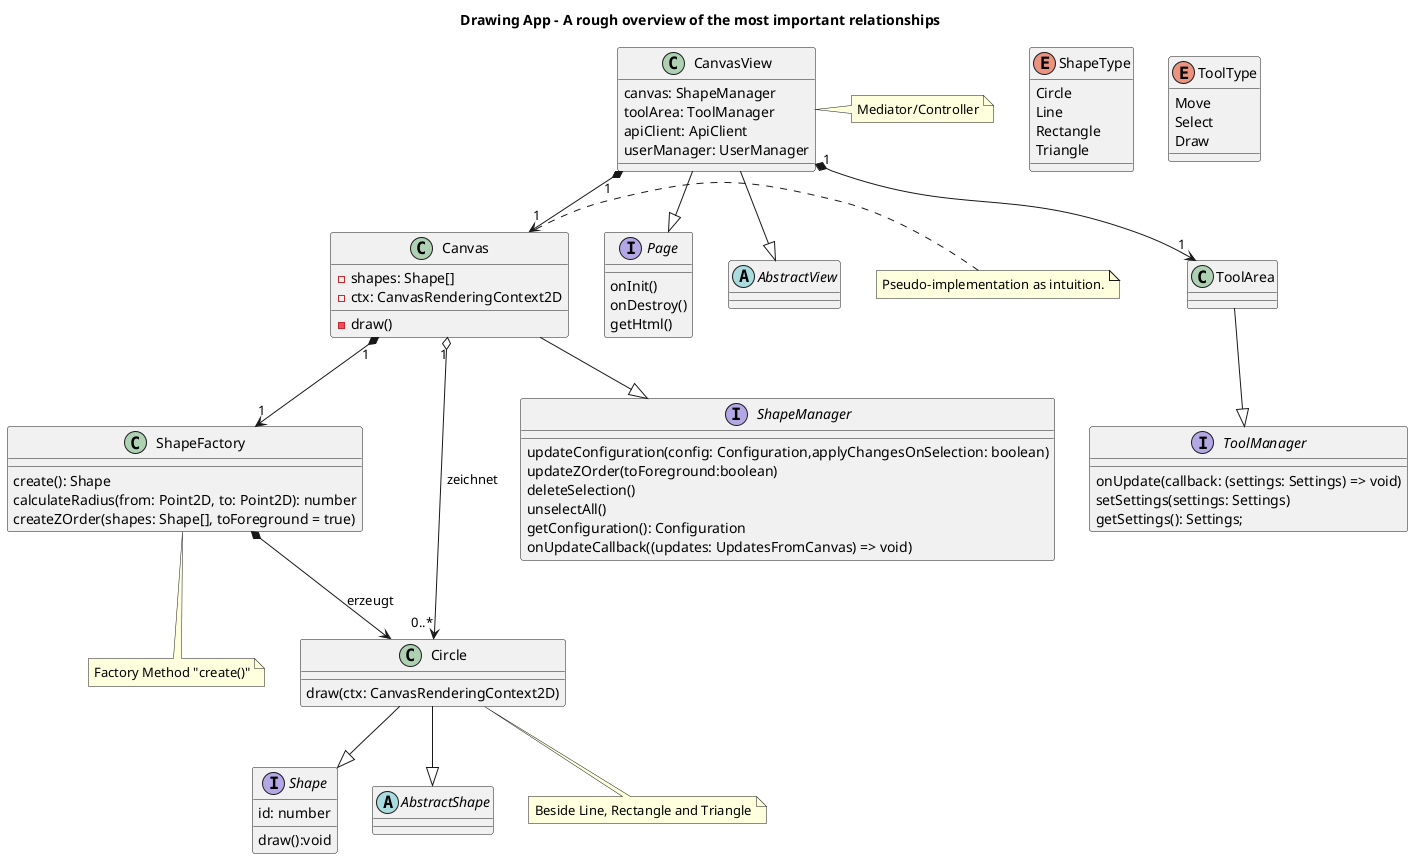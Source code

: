 @startuml canvas-view-classes
title Drawing App – A rough overview of the most important relationships

interface Page {
  onInit()
  onDestroy()
  getHtml()
}

interface ShapeManager {
  updateConfiguration(config: Configuration,applyChangesOnSelection: boolean)
  updateZOrder(toForeground:boolean)
  deleteSelection()
  unselectAll()
  getConfiguration(): Configuration
  onUpdateCallback((updates: UpdatesFromCanvas) => void)
}

interface ToolManager {
  onUpdate(callback: (settings: Settings) => void)
  setSettings(settings: Settings)
  getSettings(): Settings;
}

interface Shape {
  id: number
  draw():void
}

abstract AbstractShape{}

abstract AbstractView{}

class CanvasView {
  canvas: ShapeManager
  toolArea: ToolManager
  apiClient: ApiClient
  userManager: UserManager
}
note right of CanvasView
  Mediator/Controller
end note

class Canvas {
  -shapes: Shape[]
  -ctx: CanvasRenderingContext2D
  -draw()
}

note left of Canvas
  Pseudo-implementation as intuition.
end note

class ShapeFactory {
  create(): Shape
  calculateRadius(from: Point2D, to: Point2D): number
  createZOrder(shapes: Shape[], toForeground = true)
}

note bottom of ShapeFactory
  Factory Method "create()"
end note

class Circle {
  draw(ctx: CanvasRenderingContext2D)
}

note bottom of Circle
  Beside Line, Rectangle and Triangle
end note

class ToolArea {}

enum ShapeType {
  Circle
  Line
  Rectangle
  Triangle
}

enum ToolType {
  Move
  Select
  Draw
}

ToolArea --|> ToolManager
ShapeFactory *--> Circle : erzeugt
Circle --|> Shape
Circle --|> AbstractShape
Canvas --|> ShapeManager
Canvas "1" o--> "0..*" Circle : zeichnet
Canvas "1" *--> "1" ShapeFactory
CanvasView "1" *--> "1" ToolArea
CanvasView "1" *--> "1" Canvas
CanvasView --|> Page
CanvasView --|> AbstractView

@enduml

